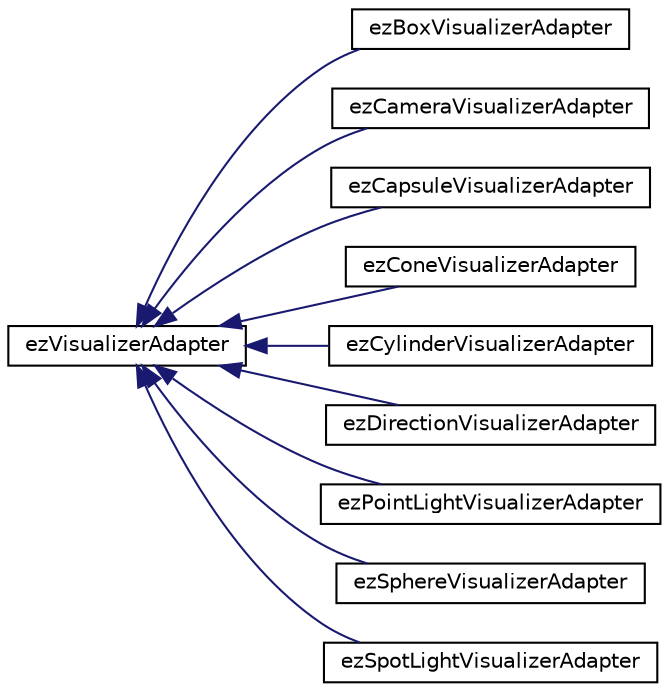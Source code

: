 digraph "Graphical Class Hierarchy"
{
 // LATEX_PDF_SIZE
  edge [fontname="Helvetica",fontsize="10",labelfontname="Helvetica",labelfontsize="10"];
  node [fontname="Helvetica",fontsize="10",shape=record];
  rankdir="LR";
  Node0 [label="ezVisualizerAdapter",height=0.2,width=0.4,color="black", fillcolor="white", style="filled",URL="$d4/d0a/classez_visualizer_adapter.htm",tooltip="Base class for the editor side code that sets up a 'visualizer' for object properties."];
  Node0 -> Node1 [dir="back",color="midnightblue",fontsize="10",style="solid",fontname="Helvetica"];
  Node1 [label="ezBoxVisualizerAdapter",height=0.2,width=0.4,color="black", fillcolor="white", style="filled",URL="$d0/d1d/classez_box_visualizer_adapter.htm",tooltip=" "];
  Node0 -> Node2 [dir="back",color="midnightblue",fontsize="10",style="solid",fontname="Helvetica"];
  Node2 [label="ezCameraVisualizerAdapter",height=0.2,width=0.4,color="black", fillcolor="white", style="filled",URL="$d8/dc6/classez_camera_visualizer_adapter.htm",tooltip=" "];
  Node0 -> Node3 [dir="back",color="midnightblue",fontsize="10",style="solid",fontname="Helvetica"];
  Node3 [label="ezCapsuleVisualizerAdapter",height=0.2,width=0.4,color="black", fillcolor="white", style="filled",URL="$d9/d0c/classez_capsule_visualizer_adapter.htm",tooltip=" "];
  Node0 -> Node4 [dir="back",color="midnightblue",fontsize="10",style="solid",fontname="Helvetica"];
  Node4 [label="ezConeVisualizerAdapter",height=0.2,width=0.4,color="black", fillcolor="white", style="filled",URL="$df/d23/classez_cone_visualizer_adapter.htm",tooltip=" "];
  Node0 -> Node5 [dir="back",color="midnightblue",fontsize="10",style="solid",fontname="Helvetica"];
  Node5 [label="ezCylinderVisualizerAdapter",height=0.2,width=0.4,color="black", fillcolor="white", style="filled",URL="$dc/d6f/classez_cylinder_visualizer_adapter.htm",tooltip=" "];
  Node0 -> Node6 [dir="back",color="midnightblue",fontsize="10",style="solid",fontname="Helvetica"];
  Node6 [label="ezDirectionVisualizerAdapter",height=0.2,width=0.4,color="black", fillcolor="white", style="filled",URL="$d4/df0/classez_direction_visualizer_adapter.htm",tooltip=" "];
  Node0 -> Node7 [dir="back",color="midnightblue",fontsize="10",style="solid",fontname="Helvetica"];
  Node7 [label="ezPointLightVisualizerAdapter",height=0.2,width=0.4,color="black", fillcolor="white", style="filled",URL="$d5/da6/classez_point_light_visualizer_adapter.htm",tooltip=" "];
  Node0 -> Node8 [dir="back",color="midnightblue",fontsize="10",style="solid",fontname="Helvetica"];
  Node8 [label="ezSphereVisualizerAdapter",height=0.2,width=0.4,color="black", fillcolor="white", style="filled",URL="$d6/dfa/classez_sphere_visualizer_adapter.htm",tooltip=" "];
  Node0 -> Node9 [dir="back",color="midnightblue",fontsize="10",style="solid",fontname="Helvetica"];
  Node9 [label="ezSpotLightVisualizerAdapter",height=0.2,width=0.4,color="black", fillcolor="white", style="filled",URL="$dc/d09/classez_spot_light_visualizer_adapter.htm",tooltip=" "];
}
